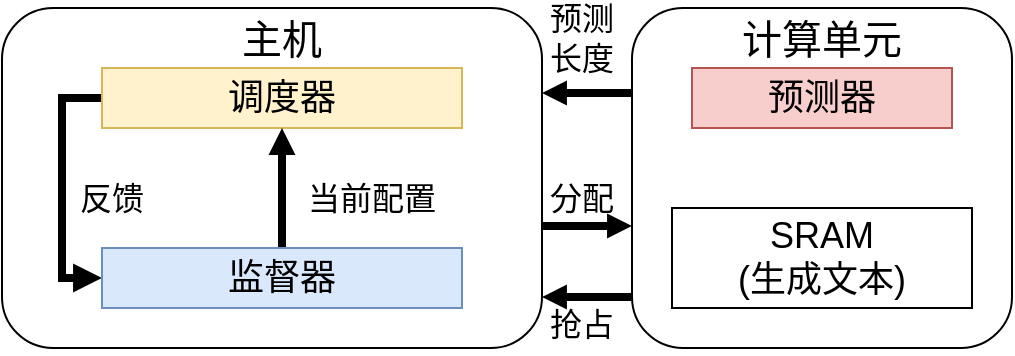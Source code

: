 <mxfile version="22.1.4" type="github">
  <diagram name="第 1 页" id="U1HfONmQmhmGP7cX_vBL">
    <mxGraphModel dx="1002" dy="577" grid="1" gridSize="10" guides="1" tooltips="1" connect="1" arrows="1" fold="1" page="1" pageScale="1" pageWidth="827" pageHeight="1169" math="0" shadow="0">
      <root>
        <mxCell id="0" />
        <mxCell id="1" parent="0" />
        <mxCell id="b3vAf401Sl3uRj7u1eSA-16" style="edgeStyle=orthogonalEdgeStyle;rounded=0;orthogonalLoop=1;jettySize=auto;html=1;entryX=0;entryY=0.5;entryDx=0;entryDy=0;strokeWidth=4;endSize=2;endArrow=block;endFill=1;" parent="1" edge="1">
          <mxGeometry relative="1" as="geometry">
            <mxPoint x="430" y="339" as="sourcePoint" />
            <mxPoint x="475" y="339" as="targetPoint" />
          </mxGeometry>
        </mxCell>
        <mxCell id="b3vAf401Sl3uRj7u1eSA-2" value="" style="rounded=1;whiteSpace=wrap;html=1;" parent="1" vertex="1">
          <mxGeometry x="160" y="230" width="270" height="170" as="geometry" />
        </mxCell>
        <mxCell id="b3vAf401Sl3uRj7u1eSA-14" style="edgeStyle=orthogonalEdgeStyle;rounded=0;orthogonalLoop=1;jettySize=auto;html=1;exitX=0;exitY=0.75;exitDx=0;exitDy=0;entryX=1;entryY=0.75;entryDx=0;entryDy=0;strokeWidth=4;endSize=2;endArrow=block;endFill=1;" parent="1" edge="1">
          <mxGeometry relative="1" as="geometry">
            <mxPoint x="475" y="374.5" as="sourcePoint" />
            <mxPoint x="430" y="374.5" as="targetPoint" />
          </mxGeometry>
        </mxCell>
        <mxCell id="b3vAf401Sl3uRj7u1eSA-3" value="" style="rounded=1;whiteSpace=wrap;html=1;" parent="1" vertex="1">
          <mxGeometry x="475" y="230" width="190" height="170" as="geometry" />
        </mxCell>
        <mxCell id="b3vAf401Sl3uRj7u1eSA-8" style="edgeStyle=orthogonalEdgeStyle;rounded=0;orthogonalLoop=1;jettySize=auto;html=1;entryX=0;entryY=0.5;entryDx=0;entryDy=0;strokeWidth=4;endArrow=block;endFill=1;endSize=4;" parent="1" source="b3vAf401Sl3uRj7u1eSA-4" target="b3vAf401Sl3uRj7u1eSA-5" edge="1">
          <mxGeometry relative="1" as="geometry">
            <Array as="points">
              <mxPoint x="190" y="275" />
              <mxPoint x="190" y="365" />
            </Array>
          </mxGeometry>
        </mxCell>
        <mxCell id="b3vAf401Sl3uRj7u1eSA-4" value="&lt;font style=&quot;font-size: 18px;&quot;&gt;调度器&lt;/font&gt;" style="rounded=0;whiteSpace=wrap;html=1;fillColor=#fff2cc;strokeColor=#d6b656;" parent="1" vertex="1">
          <mxGeometry x="210" y="260" width="180" height="30" as="geometry" />
        </mxCell>
        <mxCell id="b3vAf401Sl3uRj7u1eSA-6" style="edgeStyle=orthogonalEdgeStyle;rounded=0;orthogonalLoop=1;jettySize=auto;html=1;entryX=0.5;entryY=1;entryDx=0;entryDy=0;strokeWidth=4;endSize=3;endArrow=block;endFill=1;" parent="1" source="b3vAf401Sl3uRj7u1eSA-5" target="b3vAf401Sl3uRj7u1eSA-4" edge="1">
          <mxGeometry relative="1" as="geometry" />
        </mxCell>
        <mxCell id="b3vAf401Sl3uRj7u1eSA-5" value="&lt;span style=&quot;font-size: 18px;&quot;&gt;监督器&lt;/span&gt;" style="rounded=0;whiteSpace=wrap;html=1;fillColor=#dae8fc;strokeColor=#6c8ebf;" parent="1" vertex="1">
          <mxGeometry x="210" y="350" width="180" height="30" as="geometry" />
        </mxCell>
        <mxCell id="b3vAf401Sl3uRj7u1eSA-7" value="&lt;font style=&quot;font-size: 16px;&quot;&gt;当前配置&lt;/font&gt;" style="text;html=1;strokeColor=none;fillColor=none;align=center;verticalAlign=middle;whiteSpace=wrap;rounded=0;" parent="1" vertex="1">
          <mxGeometry x="310" y="310" width="70" height="30" as="geometry" />
        </mxCell>
        <mxCell id="b3vAf401Sl3uRj7u1eSA-9" value="&lt;font style=&quot;font-size: 16px;&quot;&gt;反馈&lt;/font&gt;" style="text;html=1;strokeColor=none;fillColor=none;align=center;verticalAlign=middle;whiteSpace=wrap;rounded=0;" parent="1" vertex="1">
          <mxGeometry x="180" y="310" width="70" height="30" as="geometry" />
        </mxCell>
        <mxCell id="b3vAf401Sl3uRj7u1eSA-10" value="&lt;font style=&quot;font-size: 20px;&quot;&gt;主机&lt;/font&gt;" style="text;html=1;strokeColor=none;fillColor=none;align=center;verticalAlign=middle;whiteSpace=wrap;rounded=0;" parent="1" vertex="1">
          <mxGeometry x="270" y="230" width="60" height="30" as="geometry" />
        </mxCell>
        <mxCell id="b3vAf401Sl3uRj7u1eSA-11" value="&lt;span style=&quot;font-size: 20px;&quot;&gt;计算单元&lt;/span&gt;" style="text;html=1;strokeColor=none;fillColor=none;align=center;verticalAlign=middle;whiteSpace=wrap;rounded=0;" parent="1" vertex="1">
          <mxGeometry x="525" y="230" width="90" height="30" as="geometry" />
        </mxCell>
        <mxCell id="b3vAf401Sl3uRj7u1eSA-18" style="edgeStyle=orthogonalEdgeStyle;rounded=0;orthogonalLoop=1;jettySize=auto;html=1;entryX=1;entryY=0.25;entryDx=0;entryDy=0;exitX=0;exitY=0.25;exitDx=0;exitDy=0;strokeWidth=4;endSize=2;endArrow=block;endFill=1;" parent="1" source="b3vAf401Sl3uRj7u1eSA-3" target="b3vAf401Sl3uRj7u1eSA-2" edge="1">
          <mxGeometry relative="1" as="geometry">
            <mxPoint x="470" y="273" as="sourcePoint" />
          </mxGeometry>
        </mxCell>
        <mxCell id="b3vAf401Sl3uRj7u1eSA-12" value="&lt;font style=&quot;font-size: 18px;&quot;&gt;预测器&lt;/font&gt;" style="rounded=0;whiteSpace=wrap;html=1;fillColor=#f8cecc;strokeColor=#b85450;" parent="1" vertex="1">
          <mxGeometry x="505" y="260" width="130" height="30" as="geometry" />
        </mxCell>
        <mxCell id="b3vAf401Sl3uRj7u1eSA-13" value="&lt;font style=&quot;font-size: 18px;&quot;&gt;SRAM&lt;br&gt;(生成文本)&lt;br&gt;&lt;/font&gt;" style="rounded=0;whiteSpace=wrap;html=1;" parent="1" vertex="1">
          <mxGeometry x="495" y="330" width="150" height="50" as="geometry" />
        </mxCell>
        <mxCell id="b3vAf401Sl3uRj7u1eSA-15" value="&lt;font style=&quot;font-size: 16px;&quot;&gt;抢占&lt;/font&gt;" style="text;html=1;strokeColor=none;fillColor=none;align=center;verticalAlign=middle;whiteSpace=wrap;rounded=0;" parent="1" vertex="1">
          <mxGeometry x="420" y="373" width="60" height="30" as="geometry" />
        </mxCell>
        <mxCell id="b3vAf401Sl3uRj7u1eSA-17" value="&lt;font style=&quot;font-size: 16px;&quot;&gt;分配&lt;/font&gt;" style="text;html=1;strokeColor=none;fillColor=none;align=center;verticalAlign=middle;whiteSpace=wrap;rounded=0;" parent="1" vertex="1">
          <mxGeometry x="420" y="310" width="60" height="30" as="geometry" />
        </mxCell>
        <mxCell id="b3vAf401Sl3uRj7u1eSA-20" value="&lt;font style=&quot;font-size: 16px;&quot;&gt;预测&lt;br&gt;长度&lt;/font&gt;" style="text;html=1;strokeColor=none;fillColor=none;align=center;verticalAlign=middle;whiteSpace=wrap;rounded=0;" parent="1" vertex="1">
          <mxGeometry x="420" y="230" width="60" height="30" as="geometry" />
        </mxCell>
      </root>
    </mxGraphModel>
  </diagram>
</mxfile>
